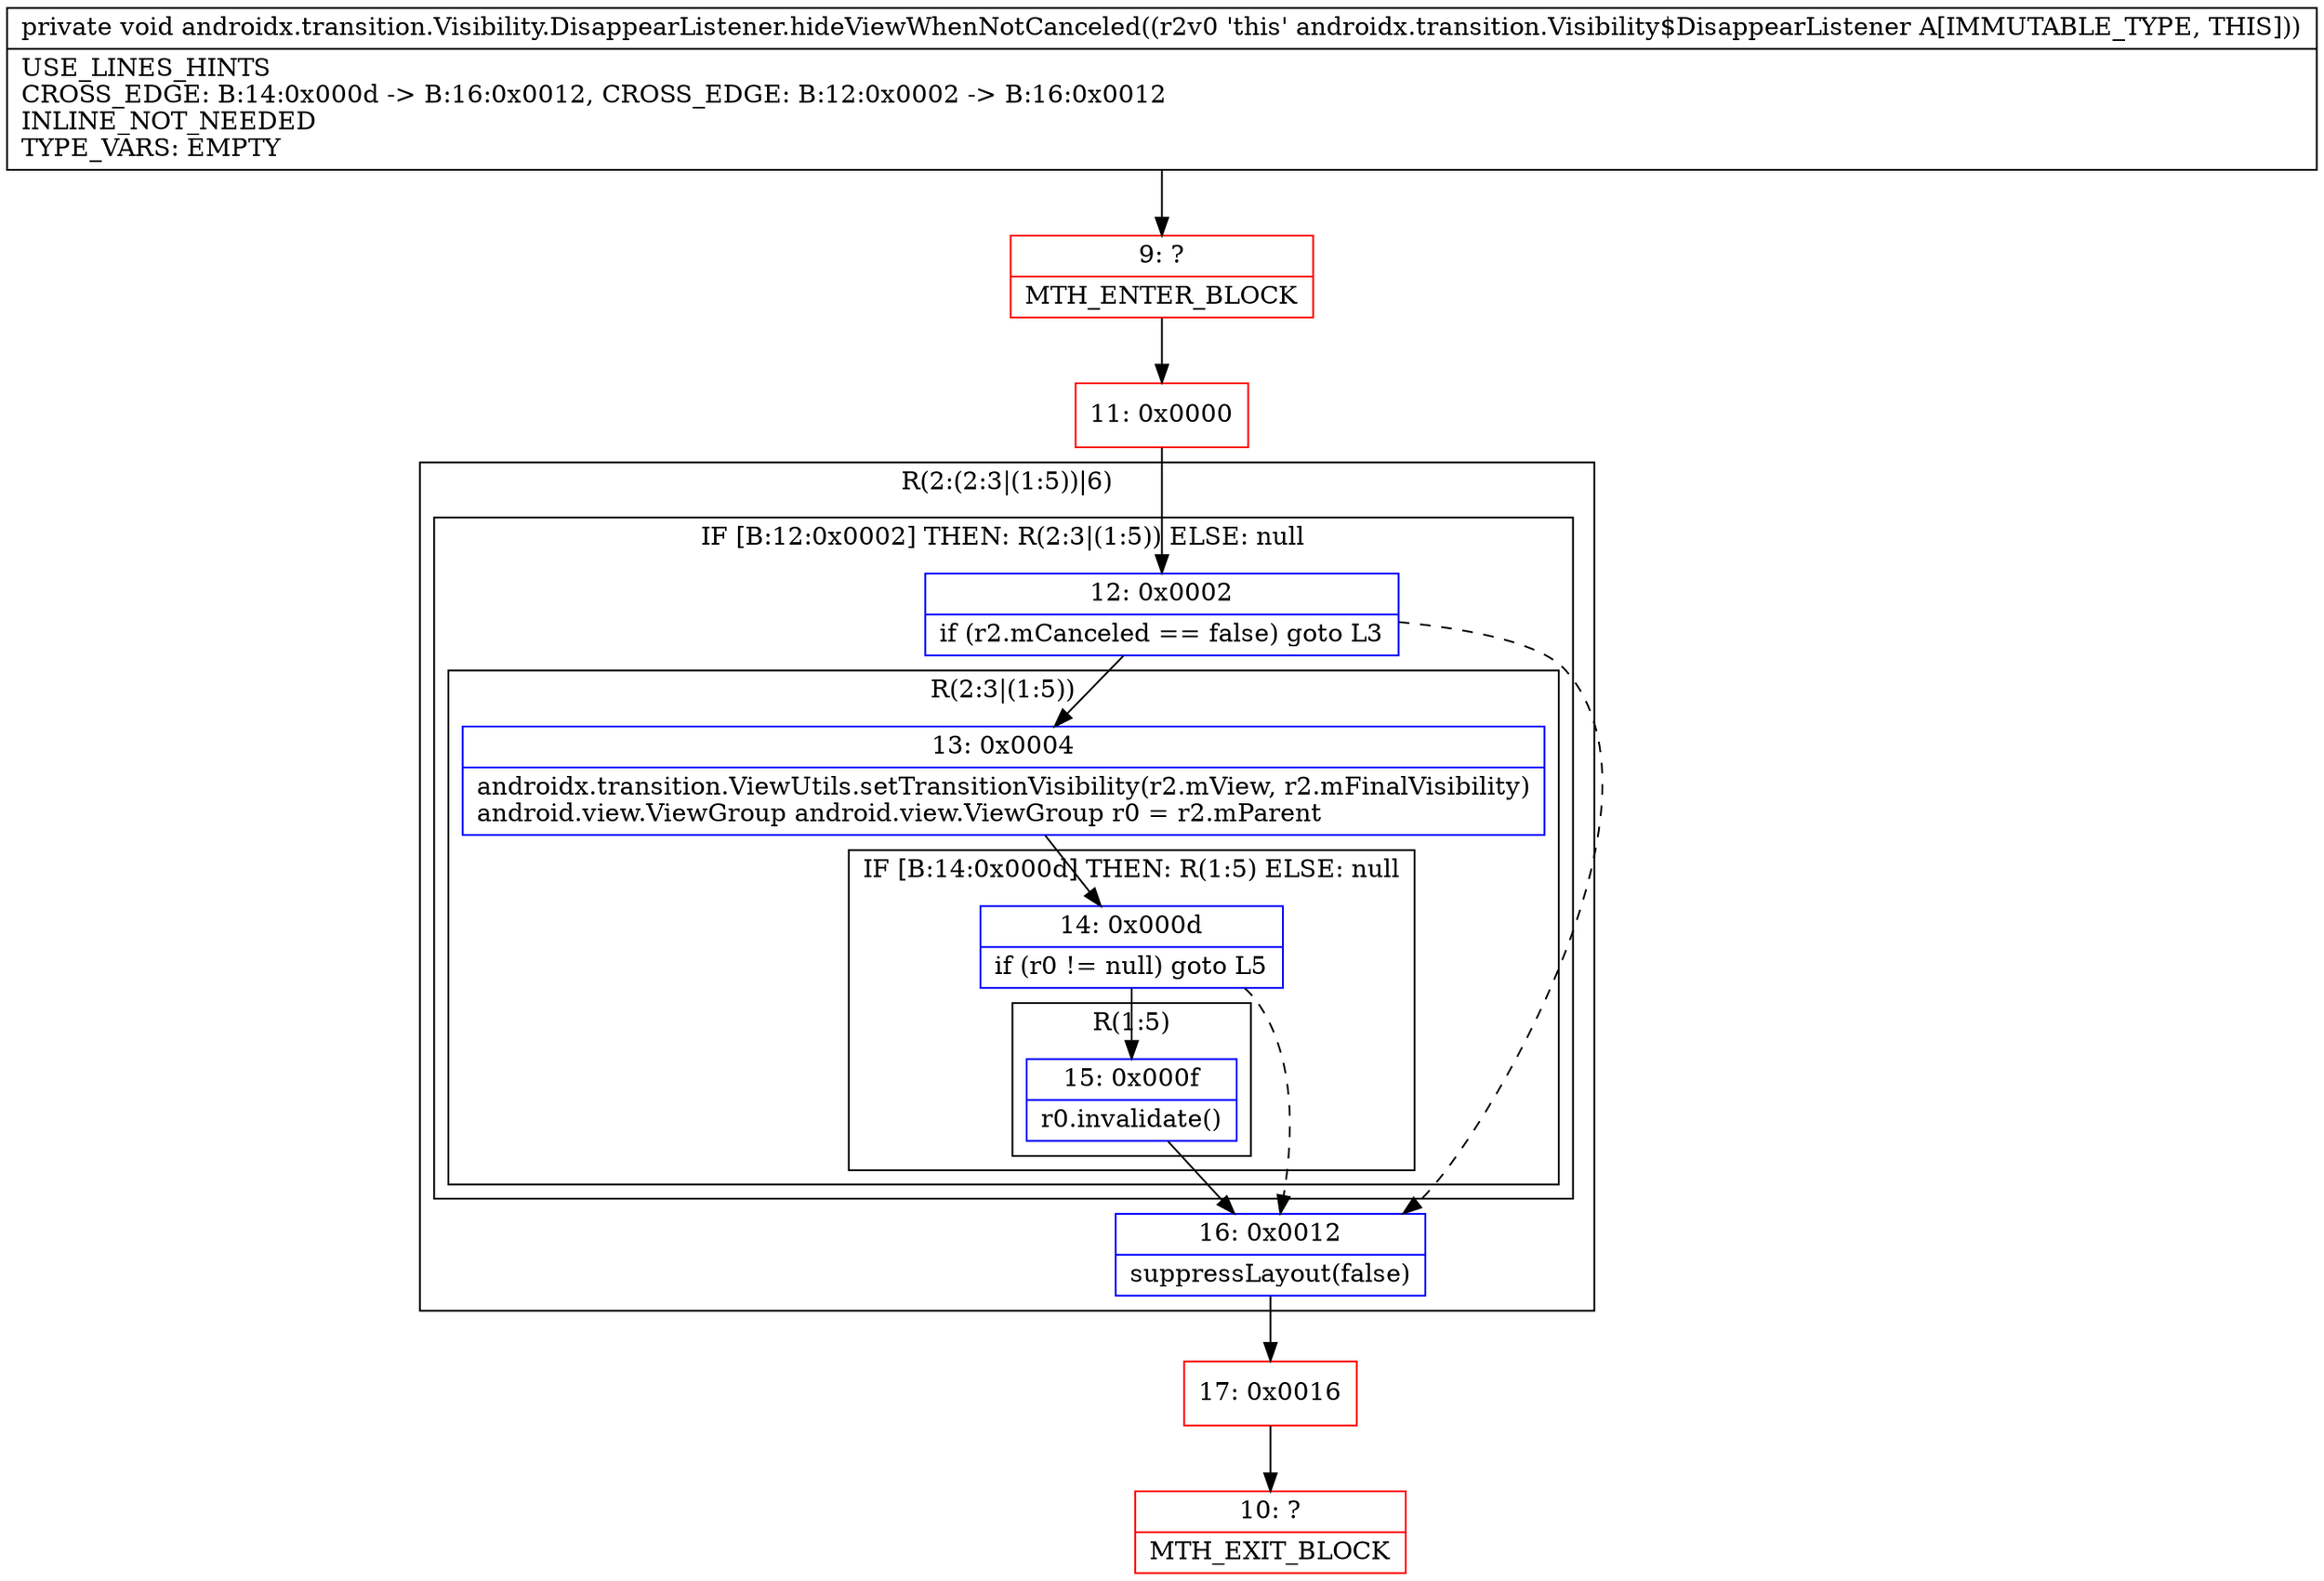 digraph "CFG forandroidx.transition.Visibility.DisappearListener.hideViewWhenNotCanceled()V" {
subgraph cluster_Region_1543016052 {
label = "R(2:(2:3|(1:5))|6)";
node [shape=record,color=blue];
subgraph cluster_IfRegion_301148504 {
label = "IF [B:12:0x0002] THEN: R(2:3|(1:5)) ELSE: null";
node [shape=record,color=blue];
Node_12 [shape=record,label="{12\:\ 0x0002|if (r2.mCanceled == false) goto L3\l}"];
subgraph cluster_Region_1148132253 {
label = "R(2:3|(1:5))";
node [shape=record,color=blue];
Node_13 [shape=record,label="{13\:\ 0x0004|androidx.transition.ViewUtils.setTransitionVisibility(r2.mView, r2.mFinalVisibility)\landroid.view.ViewGroup android.view.ViewGroup r0 = r2.mParent\l}"];
subgraph cluster_IfRegion_1047082751 {
label = "IF [B:14:0x000d] THEN: R(1:5) ELSE: null";
node [shape=record,color=blue];
Node_14 [shape=record,label="{14\:\ 0x000d|if (r0 != null) goto L5\l}"];
subgraph cluster_Region_316320748 {
label = "R(1:5)";
node [shape=record,color=blue];
Node_15 [shape=record,label="{15\:\ 0x000f|r0.invalidate()\l}"];
}
}
}
}
Node_16 [shape=record,label="{16\:\ 0x0012|suppressLayout(false)\l}"];
}
Node_9 [shape=record,color=red,label="{9\:\ ?|MTH_ENTER_BLOCK\l}"];
Node_11 [shape=record,color=red,label="{11\:\ 0x0000}"];
Node_17 [shape=record,color=red,label="{17\:\ 0x0016}"];
Node_10 [shape=record,color=red,label="{10\:\ ?|MTH_EXIT_BLOCK\l}"];
MethodNode[shape=record,label="{private void androidx.transition.Visibility.DisappearListener.hideViewWhenNotCanceled((r2v0 'this' androidx.transition.Visibility$DisappearListener A[IMMUTABLE_TYPE, THIS]))  | USE_LINES_HINTS\lCROSS_EDGE: B:14:0x000d \-\> B:16:0x0012, CROSS_EDGE: B:12:0x0002 \-\> B:16:0x0012\lINLINE_NOT_NEEDED\lTYPE_VARS: EMPTY\l}"];
MethodNode -> Node_9;Node_12 -> Node_13;
Node_12 -> Node_16[style=dashed];
Node_13 -> Node_14;
Node_14 -> Node_15;
Node_14 -> Node_16[style=dashed];
Node_15 -> Node_16;
Node_16 -> Node_17;
Node_9 -> Node_11;
Node_11 -> Node_12;
Node_17 -> Node_10;
}

